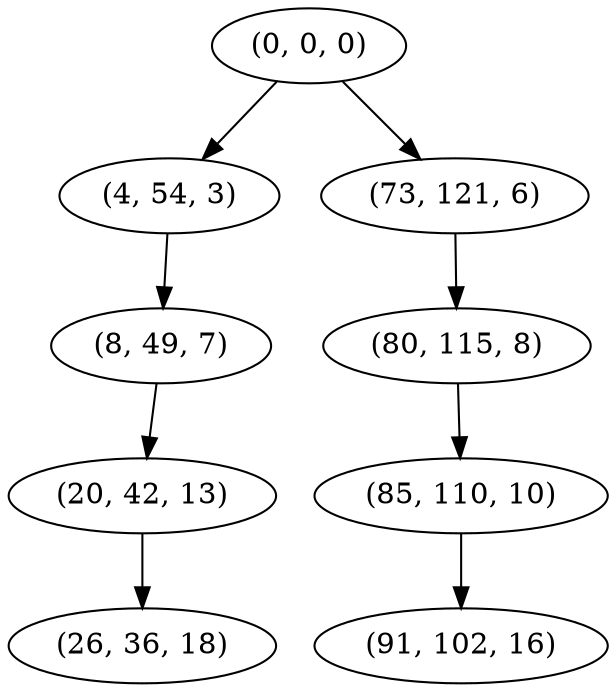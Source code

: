 digraph tree {
    "(0, 0, 0)";
    "(4, 54, 3)";
    "(8, 49, 7)";
    "(20, 42, 13)";
    "(26, 36, 18)";
    "(73, 121, 6)";
    "(80, 115, 8)";
    "(85, 110, 10)";
    "(91, 102, 16)";
    "(0, 0, 0)" -> "(4, 54, 3)";
    "(0, 0, 0)" -> "(73, 121, 6)";
    "(4, 54, 3)" -> "(8, 49, 7)";
    "(8, 49, 7)" -> "(20, 42, 13)";
    "(20, 42, 13)" -> "(26, 36, 18)";
    "(73, 121, 6)" -> "(80, 115, 8)";
    "(80, 115, 8)" -> "(85, 110, 10)";
    "(85, 110, 10)" -> "(91, 102, 16)";
}
